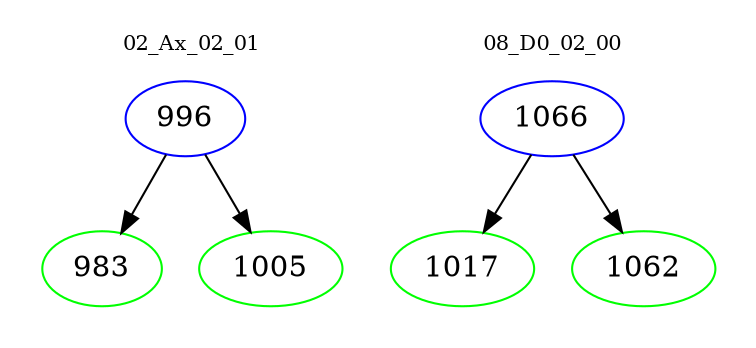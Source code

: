 digraph{
subgraph cluster_0 {
color = white
label = "02_Ax_02_01";
fontsize=10;
T0_996 [label="996", color="blue"]
T0_996 -> T0_983 [color="black"]
T0_983 [label="983", color="green"]
T0_996 -> T0_1005 [color="black"]
T0_1005 [label="1005", color="green"]
}
subgraph cluster_1 {
color = white
label = "08_D0_02_00";
fontsize=10;
T1_1066 [label="1066", color="blue"]
T1_1066 -> T1_1017 [color="black"]
T1_1017 [label="1017", color="green"]
T1_1066 -> T1_1062 [color="black"]
T1_1062 [label="1062", color="green"]
}
}
